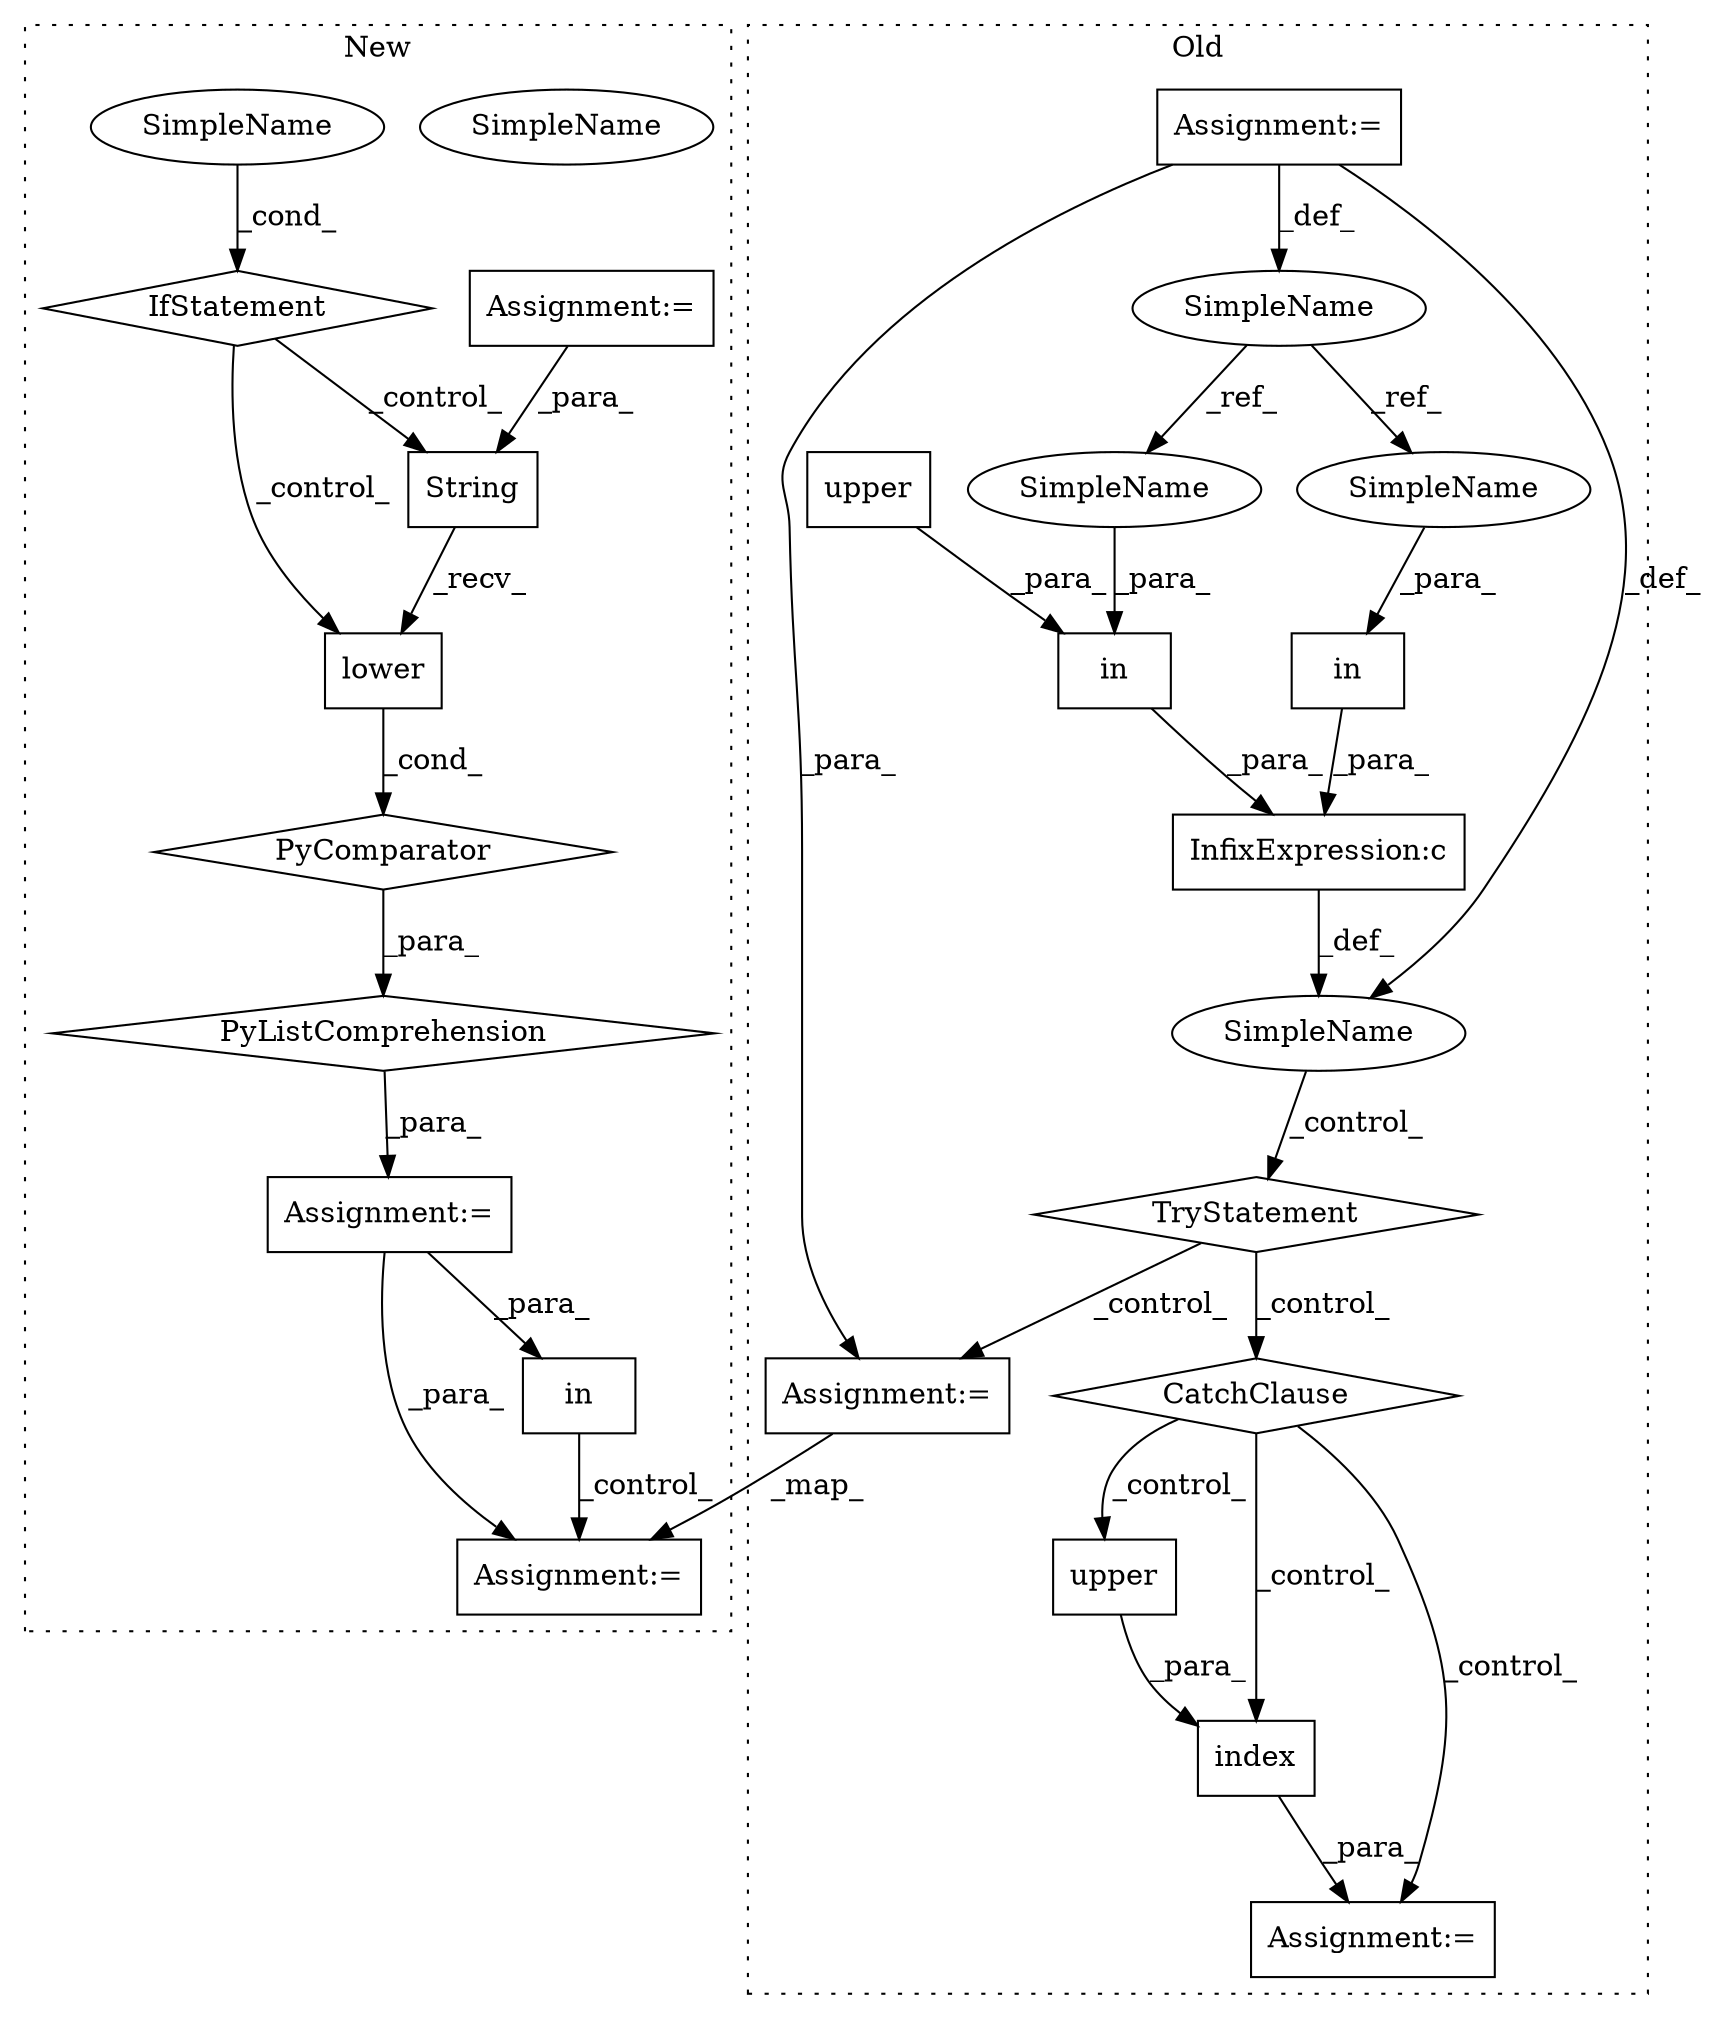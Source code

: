 digraph G {
subgraph cluster0 {
1 [label="upper" a="32" s="11461" l="7" shape="box"];
6 [label="in" a="105" s="11236" l="28" shape="box"];
7 [label="Assignment:=" a="7" s="11135" l="19" shape="box"];
8 [label="upper" a="32" s="11280" l="7" shape="box"];
9 [label="InfixExpression:c" a="27" s="11265" l="4" shape="box"];
11 [label="in" a="105" s="11274" l="36" shape="box"];
12 [label="SimpleName" a="42" s="" l="" shape="ellipse"];
13 [label="index" a="32" s="11449,11468" l="6,1" shape="box"];
14 [label="TryStatement" a="54" s="11321" l="4" shape="diamond"];
19 [label="SimpleName" a="42" s="11135" l="19" shape="ellipse"];
20 [label="CatchClause" a="12" s="11380,11415" l="13,2" shape="diamond"];
21 [label="Assignment:=" a="7" s="11428" l="1" shape="box"];
23 [label="Assignment:=" a="7" s="11336" l="1" shape="box"];
25 [label="SimpleName" a="42" s="11245" l="19" shape="ellipse"];
26 [label="SimpleName" a="42" s="11291" l="19" shape="ellipse"];
label = "Old";
style="dotted";
}
subgraph cluster1 {
2 [label="PyListComprehension" a="109" s="11222" l="118" shape="diamond"];
3 [label="Assignment:=" a="7" s="11297" l="35" shape="box"];
4 [label="PyComparator" a="113" s="11297" l="35" shape="diamond"];
5 [label="Assignment:=" a="7" s="11210" l="12" shape="box"];
10 [label="in" a="105" s="11366" l="34" shape="box"];
15 [label="lower" a="32" s="11232" l="7" shape="box"];
16 [label="SimpleName" a="42" s="11327" l="5" shape="ellipse"];
17 [label="String" a="32" s="11222,11230" l="7,1" shape="box"];
18 [label="IfStatement" a="25" s="11297" l="35" shape="diamond"];
22 [label="Assignment:=" a="7" s="11411" l="1" shape="box"];
24 [label="SimpleName" a="42" s="11327" l="5" shape="ellipse"];
label = "New";
style="dotted";
}
1 -> 13 [label="_para_"];
2 -> 5 [label="_para_"];
3 -> 17 [label="_para_"];
4 -> 2 [label="_para_"];
5 -> 22 [label="_para_"];
5 -> 10 [label="_para_"];
6 -> 9 [label="_para_"];
7 -> 12 [label="_def_"];
7 -> 19 [label="_def_"];
7 -> 23 [label="_para_"];
8 -> 11 [label="_para_"];
9 -> 12 [label="_def_"];
10 -> 22 [label="_control_"];
11 -> 9 [label="_para_"];
12 -> 14 [label="_control_"];
13 -> 21 [label="_para_"];
14 -> 20 [label="_control_"];
14 -> 23 [label="_control_"];
15 -> 4 [label="_cond_"];
17 -> 15 [label="_recv_"];
18 -> 15 [label="_control_"];
18 -> 17 [label="_control_"];
19 -> 26 [label="_ref_"];
19 -> 25 [label="_ref_"];
20 -> 21 [label="_control_"];
20 -> 13 [label="_control_"];
20 -> 1 [label="_control_"];
23 -> 22 [label="_map_"];
24 -> 18 [label="_cond_"];
25 -> 6 [label="_para_"];
26 -> 11 [label="_para_"];
}